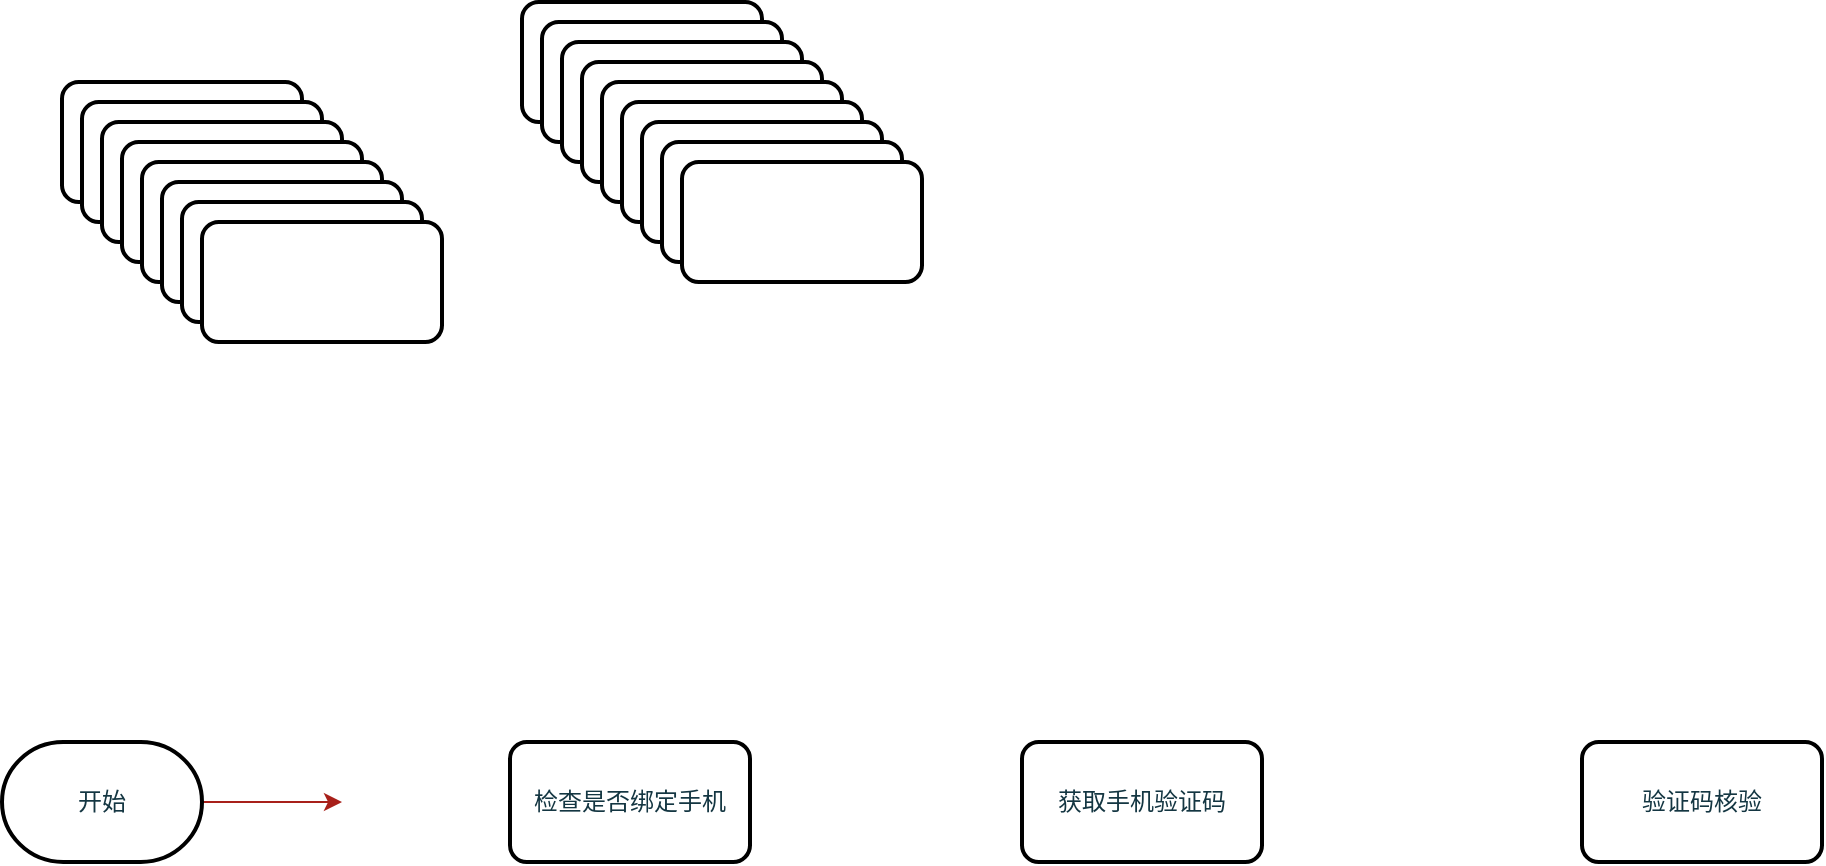 <mxfile version="15.5.1" type="github">
  <diagram id="hTf-l8JFEeuLh_gnLOyl" name="第 1 页">
    <mxGraphModel dx="1026" dy="546" grid="1" gridSize="10" guides="1" tooltips="1" connect="1" arrows="1" fold="1" page="1" pageScale="1" pageWidth="827" pageHeight="1169" math="0" shadow="0">
      <root>
        <mxCell id="0" />
        <mxCell id="1" parent="0" />
        <mxCell id="yElT8xCbcD650BWO1DYu-2" value="" style="whiteSpace=wrap;html=1;rounded=1;fontColor=#143642;strokeWidth=2;fillColor=#FFFFFF;arcSize=14;sketch=0;" vertex="1" parent="1">
          <mxGeometry x="130" y="130" width="120" height="60" as="geometry" />
        </mxCell>
        <mxCell id="yElT8xCbcD650BWO1DYu-4" value="" style="whiteSpace=wrap;html=1;rounded=1;fontColor=#143642;strokeWidth=2;fillColor=#FFFFFF;arcSize=14;sketch=0;" vertex="1" parent="1">
          <mxGeometry x="140" y="140" width="120" height="60" as="geometry" />
        </mxCell>
        <mxCell id="yElT8xCbcD650BWO1DYu-5" value="" style="whiteSpace=wrap;html=1;rounded=1;fontColor=#143642;strokeWidth=2;fillColor=#FFFFFF;arcSize=14;sketch=0;" vertex="1" parent="1">
          <mxGeometry x="150" y="150" width="120" height="60" as="geometry" />
        </mxCell>
        <mxCell id="yElT8xCbcD650BWO1DYu-6" value="" style="whiteSpace=wrap;html=1;rounded=1;fontColor=#143642;strokeWidth=2;fillColor=#FFFFFF;arcSize=14;sketch=0;" vertex="1" parent="1">
          <mxGeometry x="160" y="160" width="120" height="60" as="geometry" />
        </mxCell>
        <mxCell id="yElT8xCbcD650BWO1DYu-7" value="" style="whiteSpace=wrap;html=1;rounded=1;fontColor=#143642;strokeWidth=2;fillColor=#FFFFFF;arcSize=14;sketch=0;" vertex="1" parent="1">
          <mxGeometry x="170" y="170" width="120" height="60" as="geometry" />
        </mxCell>
        <mxCell id="yElT8xCbcD650BWO1DYu-8" value="" style="whiteSpace=wrap;html=1;rounded=1;fontColor=#143642;strokeWidth=2;fillColor=#FFFFFF;arcSize=14;sketch=0;" vertex="1" parent="1">
          <mxGeometry x="180" y="180" width="120" height="60" as="geometry" />
        </mxCell>
        <mxCell id="yElT8xCbcD650BWO1DYu-9" value="" style="whiteSpace=wrap;html=1;rounded=1;fontColor=#143642;strokeWidth=2;fillColor=#FFFFFF;arcSize=14;sketch=0;" vertex="1" parent="1">
          <mxGeometry x="190" y="190" width="120" height="60" as="geometry" />
        </mxCell>
        <mxCell id="yElT8xCbcD650BWO1DYu-10" value="" style="whiteSpace=wrap;html=1;rounded=1;fontColor=#143642;strokeWidth=2;fillColor=#FFFFFF;arcSize=14;sketch=0;" vertex="1" parent="1">
          <mxGeometry x="200" y="200" width="120" height="60" as="geometry" />
        </mxCell>
        <mxCell id="yElT8xCbcD650BWO1DYu-11" value="验证码核验" style="whiteSpace=wrap;html=1;rounded=1;fontColor=#143642;strokeWidth=2;fillColor=#FFFFFF;arcSize=14;sketch=0;" vertex="1" parent="1">
          <mxGeometry x="890" y="460" width="120" height="60" as="geometry" />
        </mxCell>
        <mxCell id="yElT8xCbcD650BWO1DYu-12" value="获取手机验证码" style="whiteSpace=wrap;html=1;rounded=1;fontColor=#143642;strokeWidth=2;fillColor=#FFFFFF;arcSize=14;sketch=0;" vertex="1" parent="1">
          <mxGeometry x="610" y="460" width="120" height="60" as="geometry" />
        </mxCell>
        <mxCell id="yElT8xCbcD650BWO1DYu-13" value="检查是否绑定手机" style="whiteSpace=wrap;html=1;rounded=1;fontColor=#143642;strokeWidth=2;fillColor=#FFFFFF;arcSize=14;sketch=0;" vertex="1" parent="1">
          <mxGeometry x="354" y="460" width="120" height="60" as="geometry" />
        </mxCell>
        <mxCell id="yElT8xCbcD650BWO1DYu-14" value="" style="whiteSpace=wrap;html=1;rounded=1;fontColor=#143642;strokeWidth=2;fillColor=#FFFFFF;arcSize=14;sketch=0;" vertex="1" parent="1">
          <mxGeometry x="360" y="90" width="120" height="60" as="geometry" />
        </mxCell>
        <mxCell id="yElT8xCbcD650BWO1DYu-15" value="" style="whiteSpace=wrap;html=1;rounded=1;fontColor=#143642;strokeWidth=2;fillColor=#FFFFFF;arcSize=14;sketch=0;" vertex="1" parent="1">
          <mxGeometry x="370" y="100" width="120" height="60" as="geometry" />
        </mxCell>
        <mxCell id="yElT8xCbcD650BWO1DYu-16" value="" style="whiteSpace=wrap;html=1;rounded=1;fontColor=#143642;strokeWidth=2;fillColor=#FFFFFF;arcSize=14;sketch=0;" vertex="1" parent="1">
          <mxGeometry x="380" y="110" width="120" height="60" as="geometry" />
        </mxCell>
        <mxCell id="yElT8xCbcD650BWO1DYu-17" value="" style="whiteSpace=wrap;html=1;rounded=1;fontColor=#143642;strokeWidth=2;fillColor=#FFFFFF;arcSize=14;sketch=0;" vertex="1" parent="1">
          <mxGeometry x="390" y="120" width="120" height="60" as="geometry" />
        </mxCell>
        <mxCell id="yElT8xCbcD650BWO1DYu-18" value="" style="whiteSpace=wrap;html=1;rounded=1;fontColor=#143642;strokeWidth=2;fillColor=#FFFFFF;arcSize=14;sketch=0;" vertex="1" parent="1">
          <mxGeometry x="400" y="130" width="120" height="60" as="geometry" />
        </mxCell>
        <mxCell id="yElT8xCbcD650BWO1DYu-19" value="" style="whiteSpace=wrap;html=1;rounded=1;fontColor=#143642;strokeWidth=2;fillColor=#FFFFFF;arcSize=14;sketch=0;" vertex="1" parent="1">
          <mxGeometry x="410" y="140" width="120" height="60" as="geometry" />
        </mxCell>
        <mxCell id="yElT8xCbcD650BWO1DYu-20" value="" style="whiteSpace=wrap;html=1;rounded=1;fontColor=#143642;strokeWidth=2;fillColor=#FFFFFF;arcSize=14;sketch=0;" vertex="1" parent="1">
          <mxGeometry x="420" y="150" width="120" height="60" as="geometry" />
        </mxCell>
        <mxCell id="yElT8xCbcD650BWO1DYu-21" value="" style="whiteSpace=wrap;html=1;rounded=1;fontColor=#143642;strokeWidth=2;fillColor=#FFFFFF;arcSize=14;sketch=0;" vertex="1" parent="1">
          <mxGeometry x="430" y="160" width="120" height="60" as="geometry" />
        </mxCell>
        <mxCell id="yElT8xCbcD650BWO1DYu-22" value="" style="whiteSpace=wrap;html=1;rounded=1;fontColor=#143642;strokeWidth=2;fillColor=#FFFFFF;arcSize=14;sketch=0;" vertex="1" parent="1">
          <mxGeometry x="440" y="170" width="120" height="60" as="geometry" />
        </mxCell>
        <mxCell id="yElT8xCbcD650BWO1DYu-25" value="" style="edgeStyle=orthogonalEdgeStyle;curved=0;rounded=1;sketch=0;orthogonalLoop=1;jettySize=auto;html=1;fontColor=#143642;strokeColor=#A8201A;fillColor=#FAE5C7;" edge="1" parent="1" source="yElT8xCbcD650BWO1DYu-23">
          <mxGeometry relative="1" as="geometry">
            <mxPoint x="270" y="490" as="targetPoint" />
          </mxGeometry>
        </mxCell>
        <mxCell id="yElT8xCbcD650BWO1DYu-23" value="开始" style="strokeWidth=2;html=1;shape=mxgraph.flowchart.terminator;whiteSpace=wrap;rounded=0;labelBackgroundColor=none;sketch=0;fontColor=#143642;fillColor=#FFFFFF;" vertex="1" parent="1">
          <mxGeometry x="100" y="460" width="100" height="60" as="geometry" />
        </mxCell>
      </root>
    </mxGraphModel>
  </diagram>
</mxfile>
